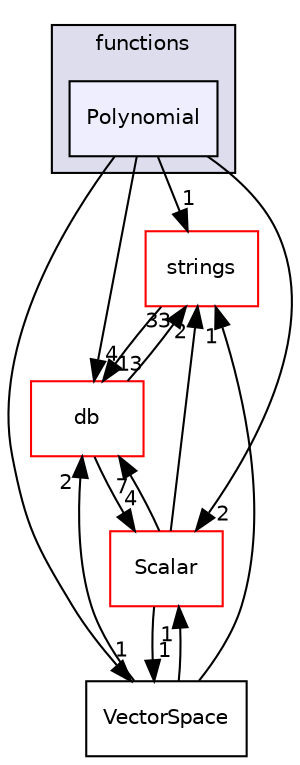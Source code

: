 digraph "src/OpenFOAM/primitives/functions/Polynomial" {
  bgcolor=transparent;
  compound=true
  node [ fontsize="10", fontname="Helvetica"];
  edge [ labelfontsize="10", labelfontname="Helvetica"];
  subgraph clusterdir_d9e7e9a9f2a6b8c09f93ad92e1b15a84 {
    graph [ bgcolor="#ddddee", pencolor="black", label="functions" fontname="Helvetica", fontsize="10", URL="dir_d9e7e9a9f2a6b8c09f93ad92e1b15a84.html"]
  dir_5ec9ab2d6f5ddd0660644904e6a488ad [shape=box, label="Polynomial", style="filled", fillcolor="#eeeeff", pencolor="black", URL="dir_5ec9ab2d6f5ddd0660644904e6a488ad.html"];
  }
  dir_ce1ee507886310df0e74ee2e624fbc88 [shape=box label="strings" color="red" URL="dir_ce1ee507886310df0e74ee2e624fbc88.html"];
  dir_b4f4914e791ff496381862f16be45bae [shape=box label="Scalar" color="red" URL="dir_b4f4914e791ff496381862f16be45bae.html"];
  dir_63c634f7a7cfd679ac26c67fb30fc32f [shape=box label="db" color="red" URL="dir_63c634f7a7cfd679ac26c67fb30fc32f.html"];
  dir_67e43ffa00fdb90d8ab20f3d61175616 [shape=box label="VectorSpace" URL="dir_67e43ffa00fdb90d8ab20f3d61175616.html"];
  dir_ce1ee507886310df0e74ee2e624fbc88->dir_63c634f7a7cfd679ac26c67fb30fc32f [headlabel="13", labeldistance=1.5 headhref="dir_002401_001952.html"];
  dir_b4f4914e791ff496381862f16be45bae->dir_ce1ee507886310df0e74ee2e624fbc88 [headlabel="2", labeldistance=1.5 headhref="dir_002381_002401.html"];
  dir_b4f4914e791ff496381862f16be45bae->dir_63c634f7a7cfd679ac26c67fb30fc32f [headlabel="7", labeldistance=1.5 headhref="dir_002381_001952.html"];
  dir_b4f4914e791ff496381862f16be45bae->dir_67e43ffa00fdb90d8ab20f3d61175616 [headlabel="1", labeldistance=1.5 headhref="dir_002381_002434.html"];
  dir_63c634f7a7cfd679ac26c67fb30fc32f->dir_ce1ee507886310df0e74ee2e624fbc88 [headlabel="33", labeldistance=1.5 headhref="dir_001952_002401.html"];
  dir_63c634f7a7cfd679ac26c67fb30fc32f->dir_b4f4914e791ff496381862f16be45bae [headlabel="4", labeldistance=1.5 headhref="dir_001952_002381.html"];
  dir_67e43ffa00fdb90d8ab20f3d61175616->dir_ce1ee507886310df0e74ee2e624fbc88 [headlabel="1", labeldistance=1.5 headhref="dir_002434_002401.html"];
  dir_67e43ffa00fdb90d8ab20f3d61175616->dir_b4f4914e791ff496381862f16be45bae [headlabel="1", labeldistance=1.5 headhref="dir_002434_002381.html"];
  dir_67e43ffa00fdb90d8ab20f3d61175616->dir_63c634f7a7cfd679ac26c67fb30fc32f [headlabel="2", labeldistance=1.5 headhref="dir_002434_001952.html"];
  dir_5ec9ab2d6f5ddd0660644904e6a488ad->dir_ce1ee507886310df0e74ee2e624fbc88 [headlabel="1", labeldistance=1.5 headhref="dir_002348_002401.html"];
  dir_5ec9ab2d6f5ddd0660644904e6a488ad->dir_b4f4914e791ff496381862f16be45bae [headlabel="2", labeldistance=1.5 headhref="dir_002348_002381.html"];
  dir_5ec9ab2d6f5ddd0660644904e6a488ad->dir_63c634f7a7cfd679ac26c67fb30fc32f [headlabel="4", labeldistance=1.5 headhref="dir_002348_001952.html"];
  dir_5ec9ab2d6f5ddd0660644904e6a488ad->dir_67e43ffa00fdb90d8ab20f3d61175616 [headlabel="1", labeldistance=1.5 headhref="dir_002348_002434.html"];
}
